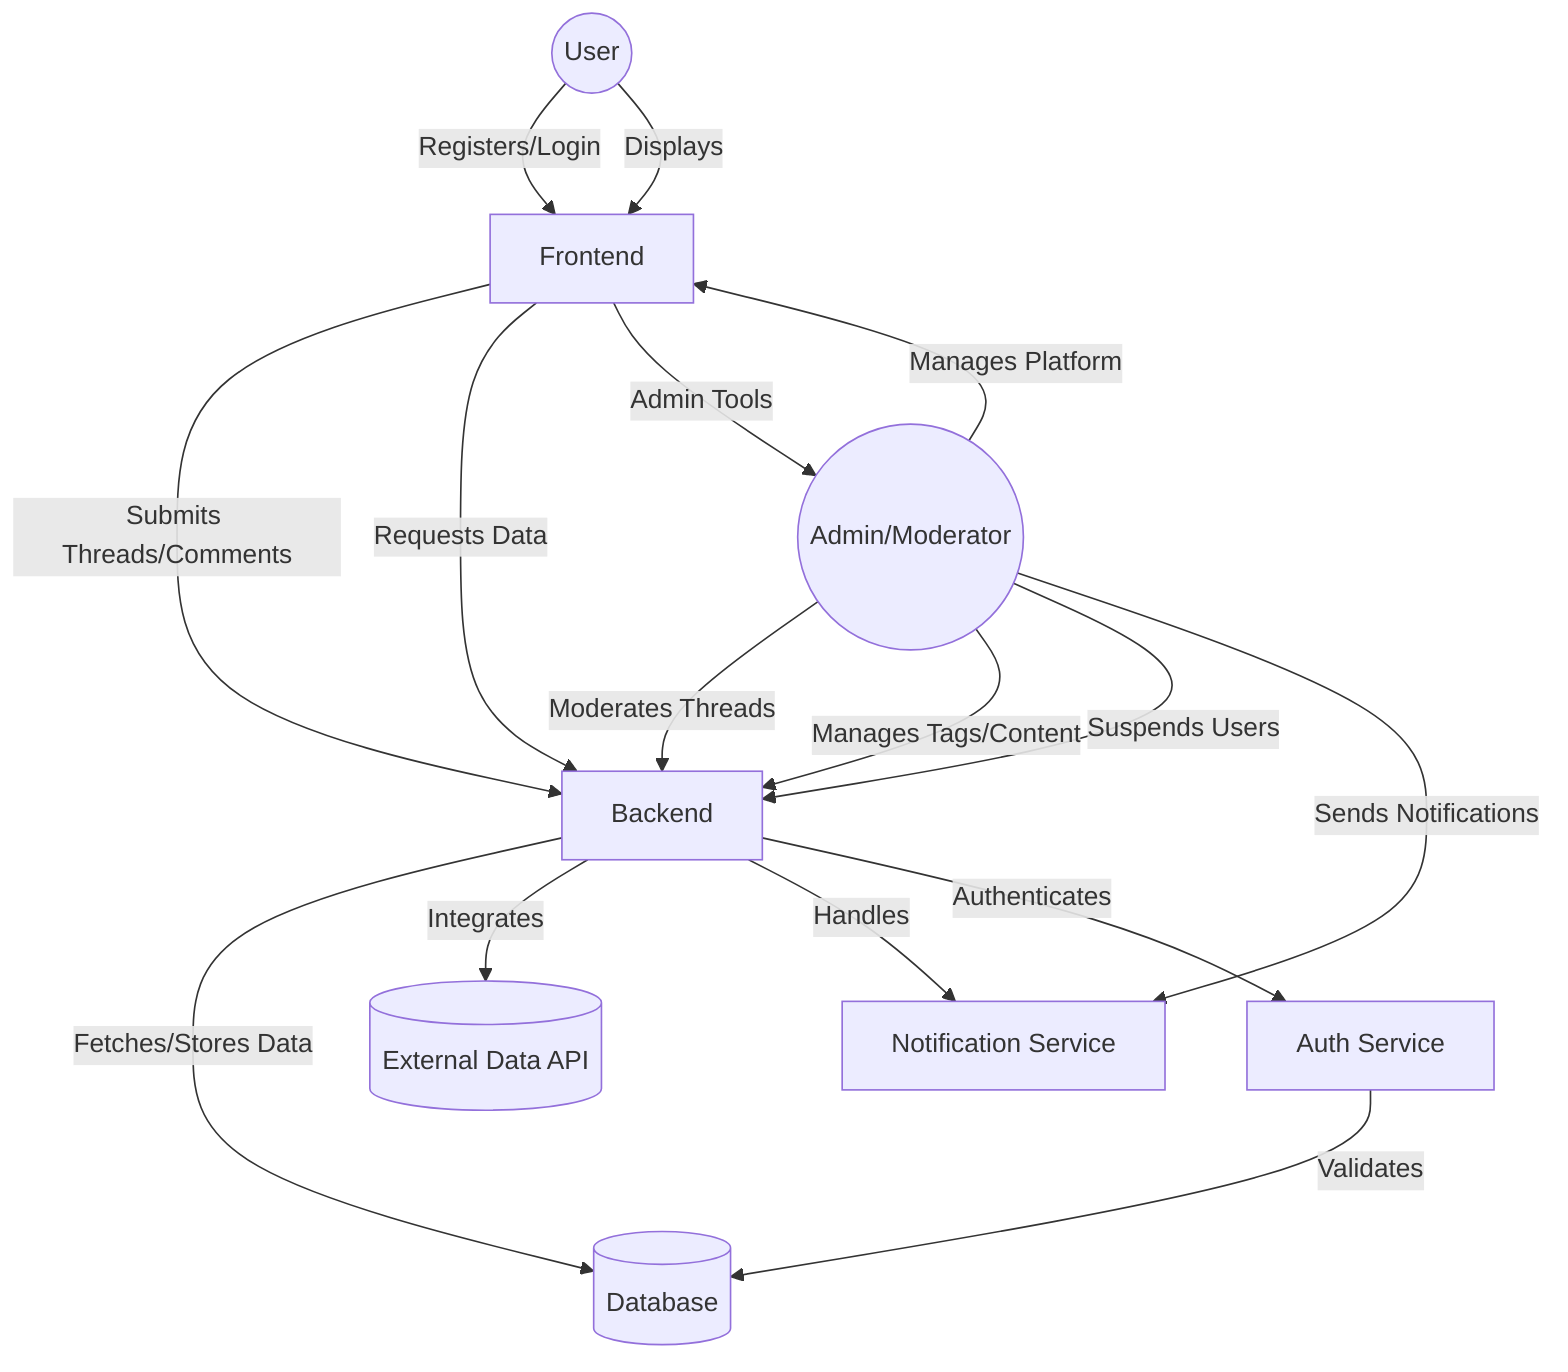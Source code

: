 graph TB
    User((User))
    Frontend[Frontend]
    AdminModerator((Admin/Moderator))
    Backend[Backend]
    ExternalDataAPI[(External Data API)]
    NotificationService[Notification Service]
    AuthService[Auth Service]
    Database[(Database)]
    
    User -->|Registers/Login| Frontend
    User -->|Displays| Frontend
    Frontend -->|Submits Threads/Comments| Backend
    Frontend -->|Requests Data| Backend
    Frontend -->|Admin Tools| AdminModerator
    AdminModerator -->|Manages Platform| Frontend
    AdminModerator -->|Moderates Threads| Backend
    AdminModerator -->|Manages Tags/Content| Backend
    AdminModerator -->|Suspends Users| Backend
    AdminModerator -->|Sends Notifications| NotificationService
    Backend -->|Fetches/Stores Data| Database
    Backend -->|Integrates| ExternalDataAPI
    Backend -->|Handles| NotificationService
    Backend -->|Authenticates| AuthService
    AuthService -->|Validates| Database